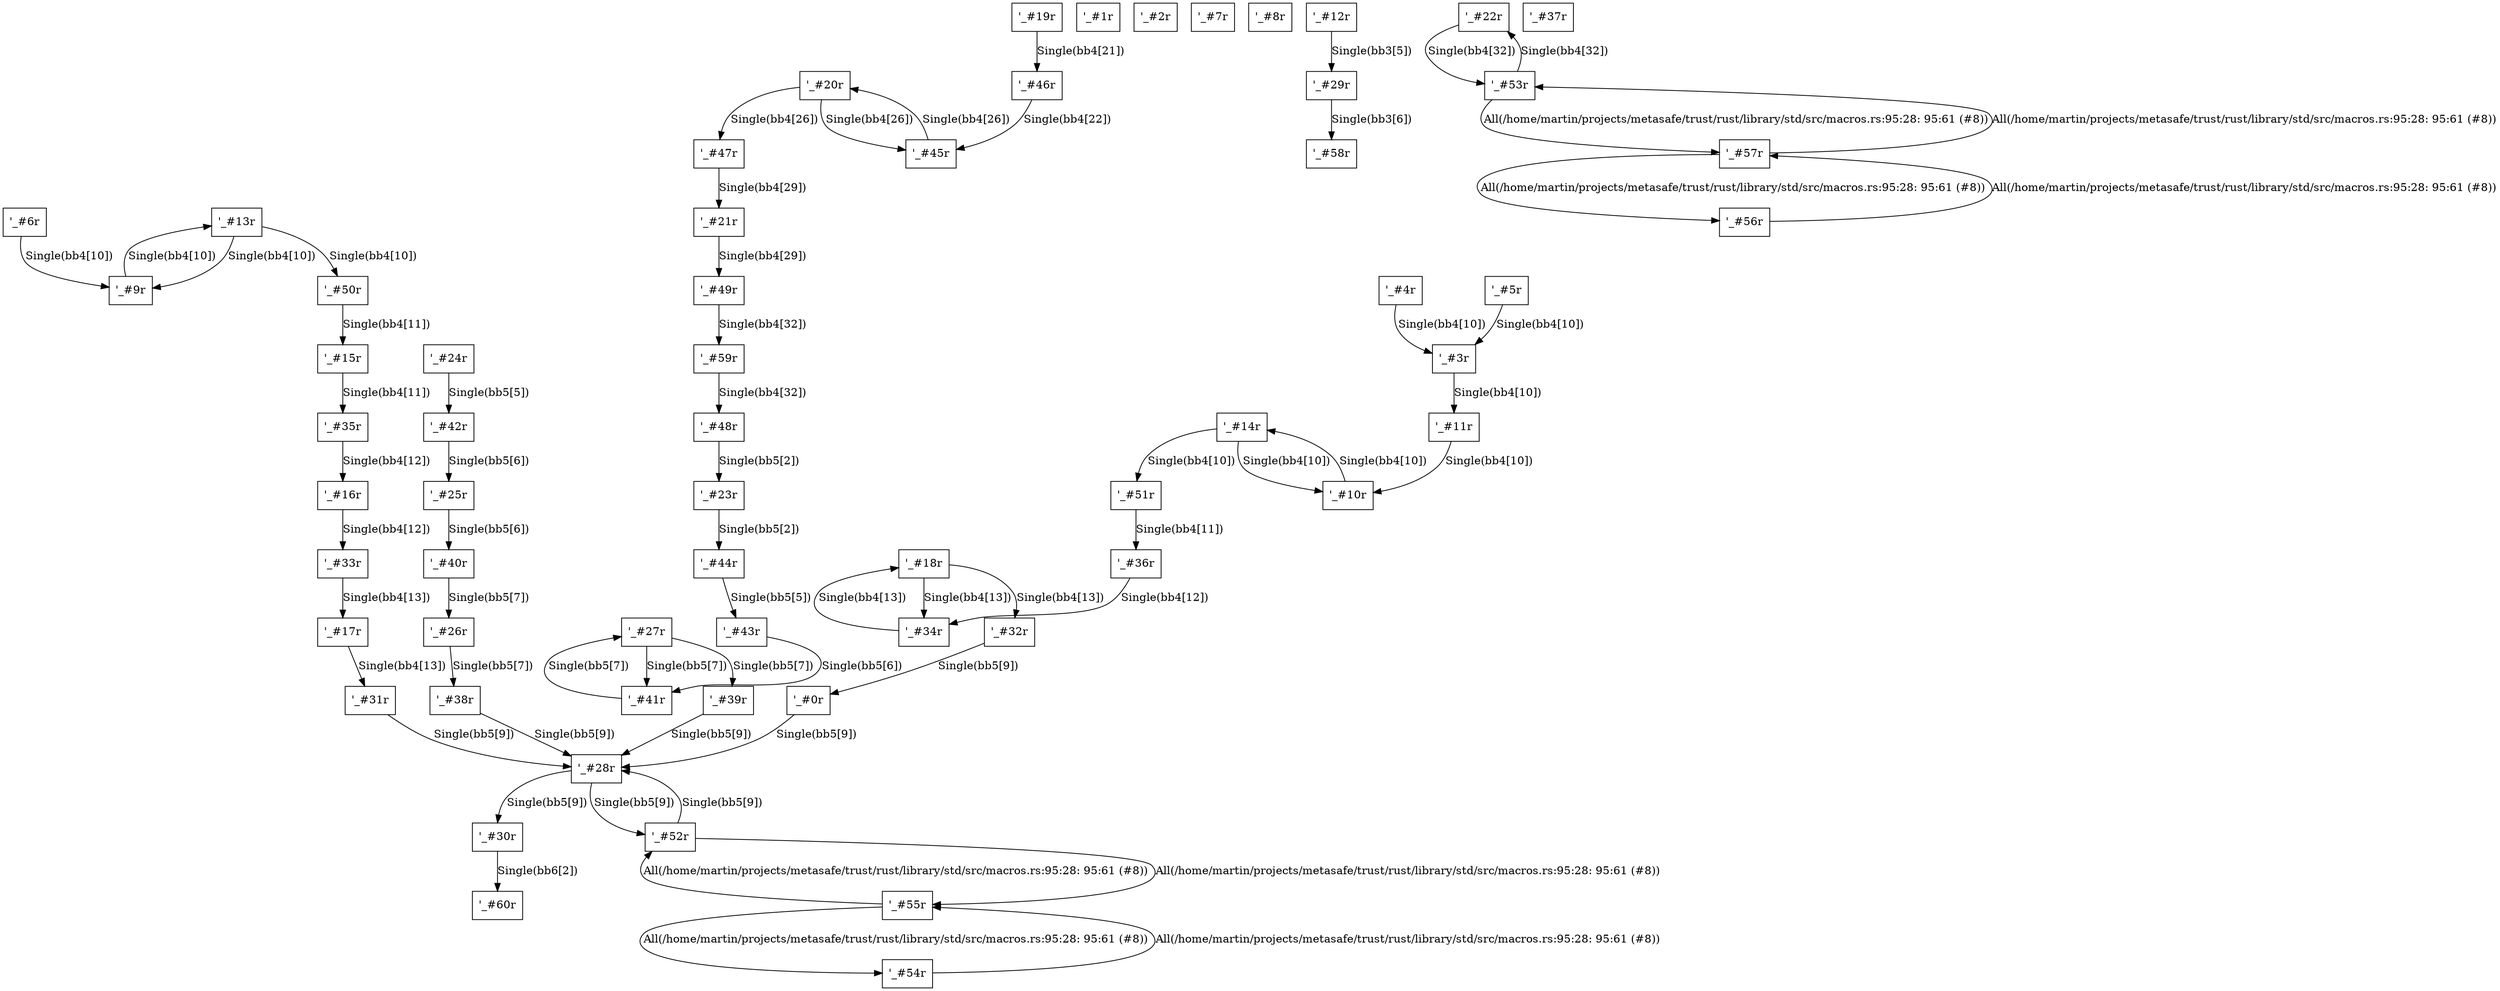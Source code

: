 digraph RegionInferenceContext {
    r0[label="\'_#0r"][shape="box"];
    r1[label="\'_#1r"][shape="box"];
    r2[label="\'_#2r"][shape="box"];
    r3[label="\'_#3r"][shape="box"];
    r4[label="\'_#4r"][shape="box"];
    r5[label="\'_#5r"][shape="box"];
    r6[label="\'_#6r"][shape="box"];
    r7[label="\'_#7r"][shape="box"];
    r8[label="\'_#8r"][shape="box"];
    r9[label="\'_#9r"][shape="box"];
    r10[label="\'_#10r"][shape="box"];
    r11[label="\'_#11r"][shape="box"];
    r12[label="\'_#12r"][shape="box"];
    r13[label="\'_#13r"][shape="box"];
    r14[label="\'_#14r"][shape="box"];
    r15[label="\'_#15r"][shape="box"];
    r16[label="\'_#16r"][shape="box"];
    r17[label="\'_#17r"][shape="box"];
    r18[label="\'_#18r"][shape="box"];
    r19[label="\'_#19r"][shape="box"];
    r20[label="\'_#20r"][shape="box"];
    r21[label="\'_#21r"][shape="box"];
    r22[label="\'_#22r"][shape="box"];
    r23[label="\'_#23r"][shape="box"];
    r24[label="\'_#24r"][shape="box"];
    r25[label="\'_#25r"][shape="box"];
    r26[label="\'_#26r"][shape="box"];
    r27[label="\'_#27r"][shape="box"];
    r28[label="\'_#28r"][shape="box"];
    r29[label="\'_#29r"][shape="box"];
    r30[label="\'_#30r"][shape="box"];
    r31[label="\'_#31r"][shape="box"];
    r32[label="\'_#32r"][shape="box"];
    r33[label="\'_#33r"][shape="box"];
    r34[label="\'_#34r"][shape="box"];
    r35[label="\'_#35r"][shape="box"];
    r36[label="\'_#36r"][shape="box"];
    r37[label="\'_#37r"][shape="box"];
    r38[label="\'_#38r"][shape="box"];
    r39[label="\'_#39r"][shape="box"];
    r40[label="\'_#40r"][shape="box"];
    r41[label="\'_#41r"][shape="box"];
    r42[label="\'_#42r"][shape="box"];
    r43[label="\'_#43r"][shape="box"];
    r44[label="\'_#44r"][shape="box"];
    r45[label="\'_#45r"][shape="box"];
    r46[label="\'_#46r"][shape="box"];
    r47[label="\'_#47r"][shape="box"];
    r48[label="\'_#48r"][shape="box"];
    r49[label="\'_#49r"][shape="box"];
    r50[label="\'_#50r"][shape="box"];
    r51[label="\'_#51r"][shape="box"];
    r52[label="\'_#52r"][shape="box"];
    r53[label="\'_#53r"][shape="box"];
    r54[label="\'_#54r"][shape="box"];
    r55[label="\'_#55r"][shape="box"];
    r56[label="\'_#56r"][shape="box"];
    r57[label="\'_#57r"][shape="box"];
    r58[label="\'_#58r"][shape="box"];
    r59[label="\'_#59r"][shape="box"];
    r60[label="\'_#60r"][shape="box"];
    r52 -> r55[label="All(/home/martin/projects/metasafe/trust/rust/library/std/src/macros.rs:95:28: 95:61 (#8))"];
    r55 -> r52[label="All(/home/martin/projects/metasafe/trust/rust/library/std/src/macros.rs:95:28: 95:61 (#8))"];
    r54 -> r55[label="All(/home/martin/projects/metasafe/trust/rust/library/std/src/macros.rs:95:28: 95:61 (#8))"];
    r55 -> r54[label="All(/home/martin/projects/metasafe/trust/rust/library/std/src/macros.rs:95:28: 95:61 (#8))"];
    r53 -> r57[label="All(/home/martin/projects/metasafe/trust/rust/library/std/src/macros.rs:95:28: 95:61 (#8))"];
    r57 -> r53[label="All(/home/martin/projects/metasafe/trust/rust/library/std/src/macros.rs:95:28: 95:61 (#8))"];
    r56 -> r57[label="All(/home/martin/projects/metasafe/trust/rust/library/std/src/macros.rs:95:28: 95:61 (#8))"];
    r57 -> r56[label="All(/home/martin/projects/metasafe/trust/rust/library/std/src/macros.rs:95:28: 95:61 (#8))"];
    r3 -> r11[label="Single(bb4[10])"];
    r4 -> r3[label="Single(bb4[10])"];
    r5 -> r3[label="Single(bb4[10])"];
    r6 -> r9[label="Single(bb4[10])"];
    r11 -> r10[label="Single(bb4[10])"];
    r13 -> r9[label="Single(bb4[10])"];
    r9 -> r13[label="Single(bb4[10])"];
    r14 -> r10[label="Single(bb4[10])"];
    r10 -> r14[label="Single(bb4[10])"];
    r20 -> r45[label="Single(bb4[26])"];
    r45 -> r20[label="Single(bb4[26])"];
    r53 -> r22[label="Single(bb4[32])"];
    r22 -> r53[label="Single(bb4[32])"];
    r52 -> r28[label="Single(bb5[9])"];
    r28 -> r52[label="Single(bb5[9])"];
    r12 -> r29[label="Single(bb3[5])"];
    r29 -> r58[label="Single(bb3[6])"];
    r13 -> r50[label="Single(bb4[10])"];
    r14 -> r51[label="Single(bb4[10])"];
    r15 -> r35[label="Single(bb4[11])"];
    r51 -> r36[label="Single(bb4[11])"];
    r50 -> r15[label="Single(bb4[11])"];
    r16 -> r33[label="Single(bb4[12])"];
    r36 -> r34[label="Single(bb4[12])"];
    r35 -> r16[label="Single(bb4[12])"];
    r17 -> r31[label="Single(bb4[13])"];
    r18 -> r32[label="Single(bb4[13])"];
    r34 -> r18[label="Single(bb4[13])"];
    r18 -> r34[label="Single(bb4[13])"];
    r33 -> r17[label="Single(bb4[13])"];
    r19 -> r46[label="Single(bb4[21])"];
    r46 -> r45[label="Single(bb4[22])"];
    r20 -> r47[label="Single(bb4[26])"];
    r21 -> r49[label="Single(bb4[29])"];
    r47 -> r21[label="Single(bb4[29])"];
    r59 -> r48[label="Single(bb4[32])"];
    r49 -> r59[label="Single(bb4[32])"];
    r23 -> r44[label="Single(bb5[2])"];
    r48 -> r23[label="Single(bb5[2])"];
    r24 -> r42[label="Single(bb5[5])"];
    r44 -> r43[label="Single(bb5[5])"];
    r25 -> r40[label="Single(bb5[6])"];
    r43 -> r41[label="Single(bb5[6])"];
    r42 -> r25[label="Single(bb5[6])"];
    r26 -> r38[label="Single(bb5[7])"];
    r27 -> r39[label="Single(bb5[7])"];
    r41 -> r27[label="Single(bb5[7])"];
    r27 -> r41[label="Single(bb5[7])"];
    r40 -> r26[label="Single(bb5[7])"];
    r28 -> r30[label="Single(bb5[9])"];
    r0 -> r28[label="Single(bb5[9])"];
    r31 -> r28[label="Single(bb5[9])"];
    r32 -> r0[label="Single(bb5[9])"];
    r38 -> r28[label="Single(bb5[9])"];
    r39 -> r28[label="Single(bb5[9])"];
    r30 -> r60[label="Single(bb6[2])"];
}
